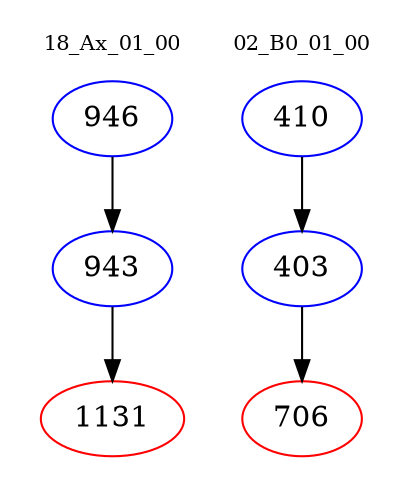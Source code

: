 digraph{
subgraph cluster_0 {
color = white
label = "18_Ax_01_00";
fontsize=10;
T0_946 [label="946", color="blue"]
T0_946 -> T0_943 [color="black"]
T0_943 [label="943", color="blue"]
T0_943 -> T0_1131 [color="black"]
T0_1131 [label="1131", color="red"]
}
subgraph cluster_1 {
color = white
label = "02_B0_01_00";
fontsize=10;
T1_410 [label="410", color="blue"]
T1_410 -> T1_403 [color="black"]
T1_403 [label="403", color="blue"]
T1_403 -> T1_706 [color="black"]
T1_706 [label="706", color="red"]
}
}
